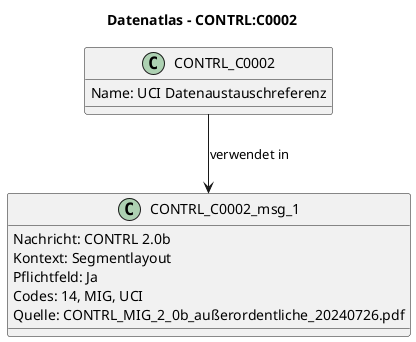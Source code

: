 @startuml
title Datenatlas – CONTRL:C0002
class CONTRL_C0002 {
  Name: UCI Datenaustauschreferenz
}
class CONTRL_C0002_msg_1 {
  Nachricht: CONTRL 2.0b
  Kontext: Segmentlayout
  Pflichtfeld: Ja
  Codes: 14, MIG, UCI
  Quelle: CONTRL_MIG_2_0b_außerordentliche_20240726.pdf
}
CONTRL_C0002 --> CONTRL_C0002_msg_1 : verwendet in
@enduml